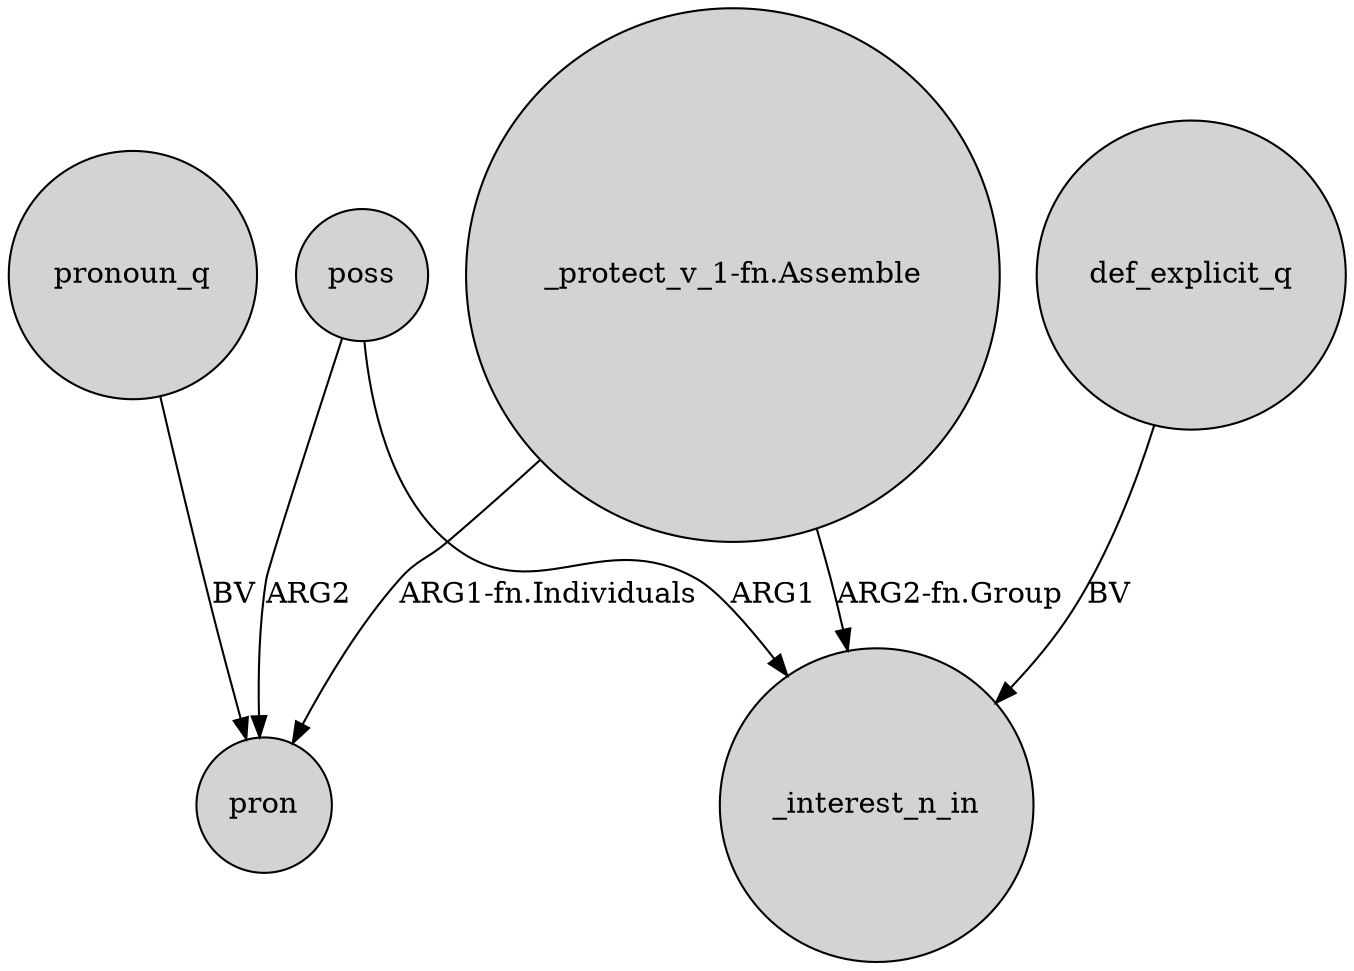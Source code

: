 digraph {
	node [shape=circle style=filled]
	poss -> _interest_n_in [label=ARG1]
	"_protect_v_1-fn.Assemble" -> _interest_n_in [label="ARG2-fn.Group"]
	"_protect_v_1-fn.Assemble" -> pron [label="ARG1-fn.Individuals"]
	def_explicit_q -> _interest_n_in [label=BV]
	pronoun_q -> pron [label=BV]
	poss -> pron [label=ARG2]
}
